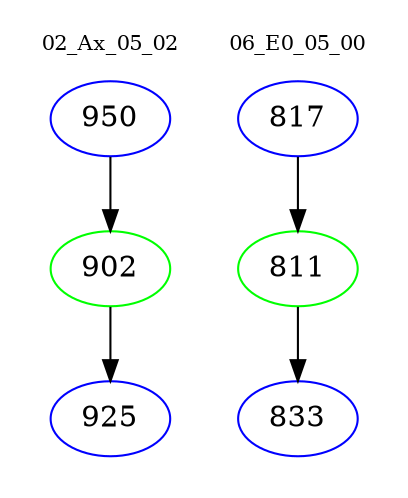 digraph{
subgraph cluster_0 {
color = white
label = "02_Ax_05_02";
fontsize=10;
T0_950 [label="950", color="blue"]
T0_950 -> T0_902 [color="black"]
T0_902 [label="902", color="green"]
T0_902 -> T0_925 [color="black"]
T0_925 [label="925", color="blue"]
}
subgraph cluster_1 {
color = white
label = "06_E0_05_00";
fontsize=10;
T1_817 [label="817", color="blue"]
T1_817 -> T1_811 [color="black"]
T1_811 [label="811", color="green"]
T1_811 -> T1_833 [color="black"]
T1_833 [label="833", color="blue"]
}
}
